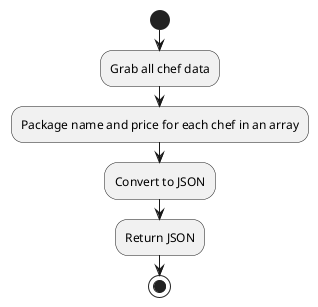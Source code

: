 @startuml
'https://plantuml.com/activity-diagram-beta

start

:Grab all chef data;
:Package name and price for each chef in an array;
:Convert to JSON;
:Return JSON;

stop

@enduml
